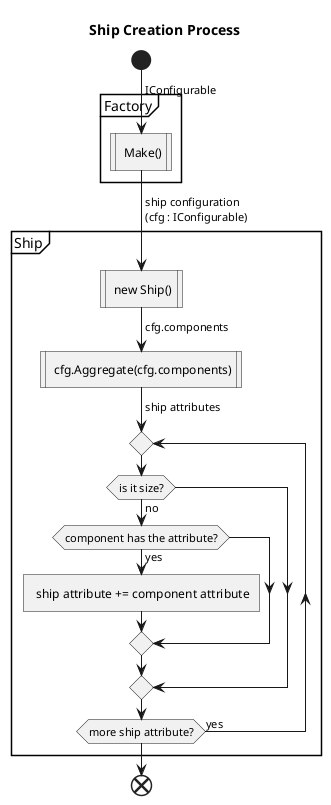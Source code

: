 ﻿@startuml
title Ship Creation Process

start

-> IConfigurable;

partition "Factory" {
    : Make()|
    -> ship configuration
    (cfg : IConfigurable);
}

partition Ship {
    : new Ship()|
    -> cfg.components;
    : cfg.Aggregate(cfg.components)|
    -> ship attributes;
    repeat
        if (is it size?) then (no)
            if (component has the attribute?) then (yes)
                : ship attribute += component attribute]
            endif
        endif
    repeat while (more ship attribute?) is (yes)
}

end

@enduml